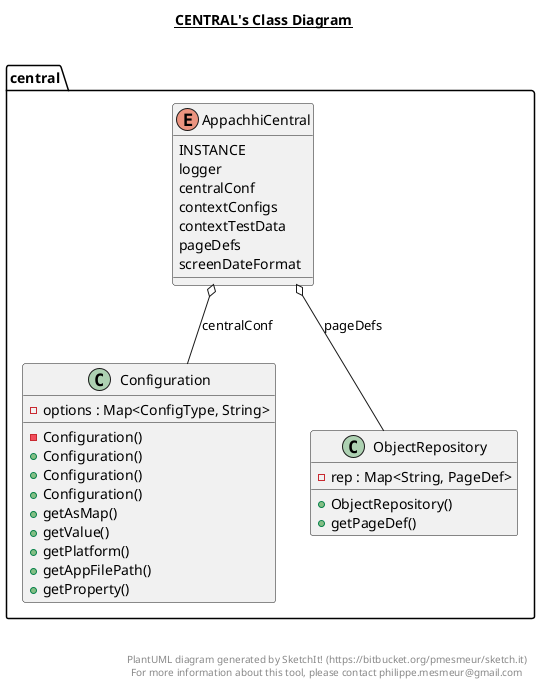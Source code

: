 @startuml

title __CENTRAL's Class Diagram__\n

  package central {
    enum AppachhiCentral {
      INSTANCE
      logger
      centralConf
      contextConfigs
      contextTestData
      pageDefs
      screenDateFormat
    }
  }
  

  package central {
    class Configuration {
        - options : Map<ConfigType, String>
        - Configuration()
        + Configuration()
        + Configuration()
        + Configuration()
        + getAsMap()
        + getValue()
        + getPlatform()
        + getAppFilePath()
        + getProperty()
    }
  }
  

  package central {
    class ObjectRepository {
        - rep : Map<String, PageDef>
        + ObjectRepository()
        + getPageDef()
    }
  }
  

  AppachhiCentral o-- Configuration : centralConf
  AppachhiCentral o-- ObjectRepository : pageDefs


right footer


PlantUML diagram generated by SketchIt! (https://bitbucket.org/pmesmeur/sketch.it)
For more information about this tool, please contact philippe.mesmeur@gmail.com
endfooter

@enduml
